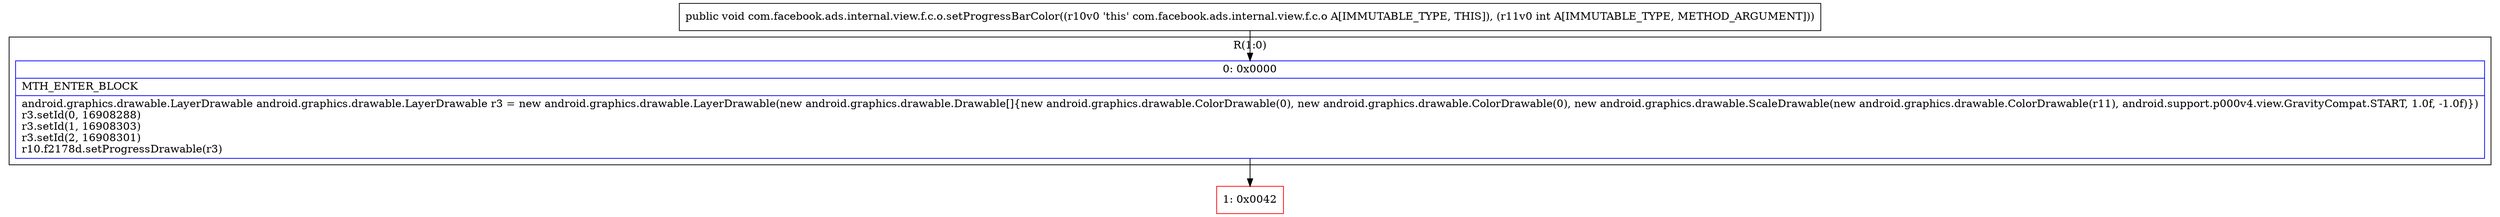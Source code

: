 digraph "CFG forcom.facebook.ads.internal.view.f.c.o.setProgressBarColor(I)V" {
subgraph cluster_Region_248432955 {
label = "R(1:0)";
node [shape=record,color=blue];
Node_0 [shape=record,label="{0\:\ 0x0000|MTH_ENTER_BLOCK\l|android.graphics.drawable.LayerDrawable android.graphics.drawable.LayerDrawable r3 = new android.graphics.drawable.LayerDrawable(new android.graphics.drawable.Drawable[]\{new android.graphics.drawable.ColorDrawable(0), new android.graphics.drawable.ColorDrawable(0), new android.graphics.drawable.ScaleDrawable(new android.graphics.drawable.ColorDrawable(r11), android.support.p000v4.view.GravityCompat.START, 1.0f, \-1.0f)\})\lr3.setId(0, 16908288)\lr3.setId(1, 16908303)\lr3.setId(2, 16908301)\lr10.f2178d.setProgressDrawable(r3)\l}"];
}
Node_1 [shape=record,color=red,label="{1\:\ 0x0042}"];
MethodNode[shape=record,label="{public void com.facebook.ads.internal.view.f.c.o.setProgressBarColor((r10v0 'this' com.facebook.ads.internal.view.f.c.o A[IMMUTABLE_TYPE, THIS]), (r11v0 int A[IMMUTABLE_TYPE, METHOD_ARGUMENT])) }"];
MethodNode -> Node_0;
Node_0 -> Node_1;
}

